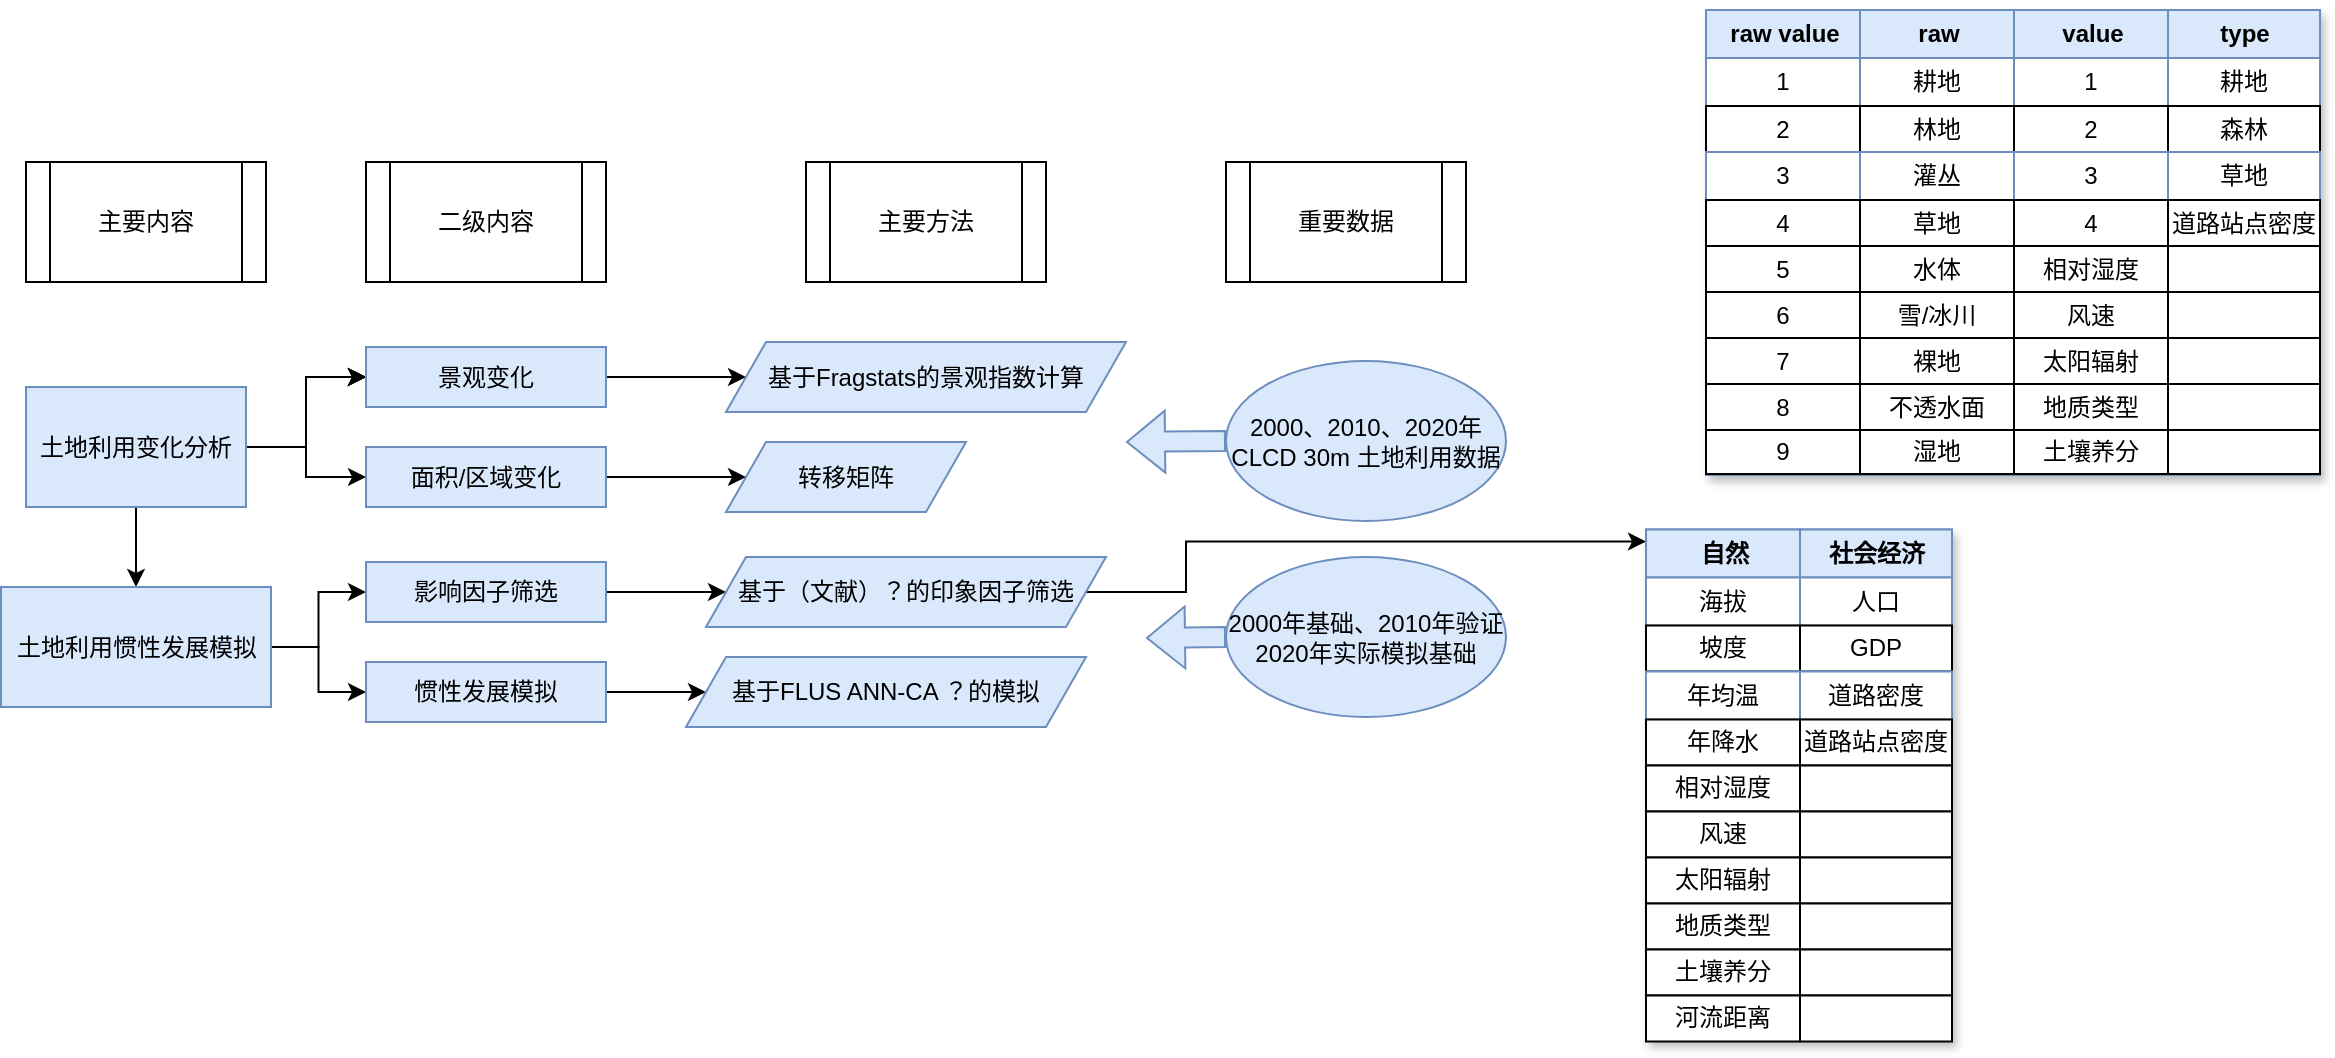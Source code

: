 <mxfile version="21.0.6" type="github">
  <diagram name="第 1 页" id="vdaMi083LKCl8iQgbxjs">
    <mxGraphModel dx="954" dy="1785" grid="1" gridSize="10" guides="1" tooltips="1" connect="1" arrows="1" fold="1" page="1" pageScale="1" pageWidth="827" pageHeight="1169" math="0" shadow="0">
      <root>
        <mxCell id="0" />
        <mxCell id="1" parent="0" />
        <mxCell id="P8iH71hj3sHe690LLrIs-3" value="" style="edgeStyle=orthogonalEdgeStyle;rounded=0;orthogonalLoop=1;jettySize=auto;html=1;" edge="1" parent="1" source="P8iH71hj3sHe690LLrIs-1" target="P8iH71hj3sHe690LLrIs-2">
          <mxGeometry relative="1" as="geometry" />
        </mxCell>
        <mxCell id="P8iH71hj3sHe690LLrIs-4" value="" style="edgeStyle=orthogonalEdgeStyle;rounded=0;orthogonalLoop=1;jettySize=auto;html=1;" edge="1" parent="1" source="P8iH71hj3sHe690LLrIs-1" target="P8iH71hj3sHe690LLrIs-2">
          <mxGeometry relative="1" as="geometry" />
        </mxCell>
        <mxCell id="P8iH71hj3sHe690LLrIs-5" value="" style="edgeStyle=orthogonalEdgeStyle;rounded=0;orthogonalLoop=1;jettySize=auto;html=1;" edge="1" parent="1" source="P8iH71hj3sHe690LLrIs-1" target="P8iH71hj3sHe690LLrIs-2">
          <mxGeometry relative="1" as="geometry" />
        </mxCell>
        <mxCell id="P8iH71hj3sHe690LLrIs-12" value="" style="edgeStyle=orthogonalEdgeStyle;rounded=0;orthogonalLoop=1;jettySize=auto;html=1;" edge="1" parent="1" source="P8iH71hj3sHe690LLrIs-1" target="P8iH71hj3sHe690LLrIs-2">
          <mxGeometry relative="1" as="geometry" />
        </mxCell>
        <mxCell id="P8iH71hj3sHe690LLrIs-14" style="edgeStyle=orthogonalEdgeStyle;rounded=0;orthogonalLoop=1;jettySize=auto;html=1;exitX=1;exitY=0.5;exitDx=0;exitDy=0;entryX=0;entryY=0.5;entryDx=0;entryDy=0;" edge="1" parent="1" source="P8iH71hj3sHe690LLrIs-1" target="P8iH71hj3sHe690LLrIs-13">
          <mxGeometry relative="1" as="geometry" />
        </mxCell>
        <mxCell id="P8iH71hj3sHe690LLrIs-22" value="" style="edgeStyle=orthogonalEdgeStyle;rounded=0;orthogonalLoop=1;jettySize=auto;html=1;" edge="1" parent="1" source="P8iH71hj3sHe690LLrIs-1" target="P8iH71hj3sHe690LLrIs-21">
          <mxGeometry relative="1" as="geometry" />
        </mxCell>
        <mxCell id="P8iH71hj3sHe690LLrIs-1" value="土地利用变化分析" style="rounded=0;whiteSpace=wrap;html=1;fillColor=#dae8fc;strokeColor=#6c8ebf;" vertex="1" parent="1">
          <mxGeometry x="80" y="132.5" width="110" height="60" as="geometry" />
        </mxCell>
        <mxCell id="P8iH71hj3sHe690LLrIs-20" value="" style="edgeStyle=orthogonalEdgeStyle;rounded=0;orthogonalLoop=1;jettySize=auto;html=1;" edge="1" parent="1" source="P8iH71hj3sHe690LLrIs-2" target="P8iH71hj3sHe690LLrIs-18">
          <mxGeometry relative="1" as="geometry" />
        </mxCell>
        <mxCell id="P8iH71hj3sHe690LLrIs-2" value="景观变化" style="rounded=0;whiteSpace=wrap;html=1;fillColor=#dae8fc;strokeColor=#6c8ebf;" vertex="1" parent="1">
          <mxGeometry x="250" y="112.5" width="120" height="30" as="geometry" />
        </mxCell>
        <mxCell id="P8iH71hj3sHe690LLrIs-16" value="" style="edgeStyle=orthogonalEdgeStyle;rounded=0;orthogonalLoop=1;jettySize=auto;html=1;" edge="1" parent="1" source="P8iH71hj3sHe690LLrIs-13" target="P8iH71hj3sHe690LLrIs-15">
          <mxGeometry relative="1" as="geometry" />
        </mxCell>
        <mxCell id="P8iH71hj3sHe690LLrIs-13" value="面积/区域变化" style="rounded=0;whiteSpace=wrap;html=1;fillColor=#dae8fc;strokeColor=#6c8ebf;" vertex="1" parent="1">
          <mxGeometry x="250" y="162.5" width="120" height="30" as="geometry" />
        </mxCell>
        <mxCell id="P8iH71hj3sHe690LLrIs-15" value="转移矩阵" style="shape=parallelogram;perimeter=parallelogramPerimeter;whiteSpace=wrap;html=1;fixedSize=1;fillColor=#dae8fc;strokeColor=#6c8ebf;rounded=0;" vertex="1" parent="1">
          <mxGeometry x="430" y="160" width="120" height="35" as="geometry" />
        </mxCell>
        <mxCell id="P8iH71hj3sHe690LLrIs-18" value="基于Fragstats的景观指数计算" style="shape=parallelogram;perimeter=parallelogramPerimeter;whiteSpace=wrap;html=1;fixedSize=1;fillColor=#dae8fc;strokeColor=#6c8ebf;rounded=0;" vertex="1" parent="1">
          <mxGeometry x="430" y="110" width="200" height="35" as="geometry" />
        </mxCell>
        <mxCell id="P8iH71hj3sHe690LLrIs-28" value="" style="edgeStyle=orthogonalEdgeStyle;rounded=0;orthogonalLoop=1;jettySize=auto;html=1;" edge="1" parent="1" source="P8iH71hj3sHe690LLrIs-21" target="P8iH71hj3sHe690LLrIs-27">
          <mxGeometry relative="1" as="geometry" />
        </mxCell>
        <mxCell id="P8iH71hj3sHe690LLrIs-36" style="edgeStyle=orthogonalEdgeStyle;rounded=0;orthogonalLoop=1;jettySize=auto;html=1;exitX=1;exitY=0.5;exitDx=0;exitDy=0;entryX=0;entryY=0.5;entryDx=0;entryDy=0;" edge="1" parent="1" source="P8iH71hj3sHe690LLrIs-21" target="P8iH71hj3sHe690LLrIs-35">
          <mxGeometry relative="1" as="geometry" />
        </mxCell>
        <mxCell id="P8iH71hj3sHe690LLrIs-21" value="土地利用惯性发展模拟" style="whiteSpace=wrap;html=1;fillColor=#dae8fc;strokeColor=#6c8ebf;rounded=0;" vertex="1" parent="1">
          <mxGeometry x="67.5" y="232.5" width="135" height="60" as="geometry" />
        </mxCell>
        <mxCell id="P8iH71hj3sHe690LLrIs-38" style="edgeStyle=orthogonalEdgeStyle;rounded=0;orthogonalLoop=1;jettySize=auto;html=1;exitX=1;exitY=0.5;exitDx=0;exitDy=0;" edge="1" parent="1" source="P8iH71hj3sHe690LLrIs-27" target="P8iH71hj3sHe690LLrIs-37">
          <mxGeometry relative="1" as="geometry" />
        </mxCell>
        <mxCell id="P8iH71hj3sHe690LLrIs-27" value="影响因子筛选" style="whiteSpace=wrap;html=1;fillColor=#dae8fc;strokeColor=#6c8ebf;rounded=0;" vertex="1" parent="1">
          <mxGeometry x="250" y="220" width="120" height="30" as="geometry" />
        </mxCell>
        <mxCell id="P8iH71hj3sHe690LLrIs-29" value="主要内容" style="shape=process;whiteSpace=wrap;html=1;backgroundOutline=1;" vertex="1" parent="1">
          <mxGeometry x="80" y="20" width="120" height="60" as="geometry" />
        </mxCell>
        <mxCell id="P8iH71hj3sHe690LLrIs-30" value="二级内容" style="shape=process;whiteSpace=wrap;html=1;backgroundOutline=1;" vertex="1" parent="1">
          <mxGeometry x="250" y="20" width="120" height="60" as="geometry" />
        </mxCell>
        <mxCell id="P8iH71hj3sHe690LLrIs-31" value="主要方法" style="shape=process;whiteSpace=wrap;html=1;backgroundOutline=1;" vertex="1" parent="1">
          <mxGeometry x="470" y="20" width="120" height="60" as="geometry" />
        </mxCell>
        <mxCell id="P8iH71hj3sHe690LLrIs-32" value="重要数据" style="shape=process;whiteSpace=wrap;html=1;backgroundOutline=1;" vertex="1" parent="1">
          <mxGeometry x="680" y="20" width="120" height="60" as="geometry" />
        </mxCell>
        <mxCell id="P8iH71hj3sHe690LLrIs-33" value="2000、2010、2020年CLCD 30m 土地利用数据" style="ellipse;whiteSpace=wrap;html=1;fillColor=#dae8fc;strokeColor=#6c8ebf;" vertex="1" parent="1">
          <mxGeometry x="680" y="119.5" width="140" height="80" as="geometry" />
        </mxCell>
        <mxCell id="P8iH71hj3sHe690LLrIs-34" value="" style="shape=flexArrow;endArrow=classic;html=1;rounded=0;exitX=0;exitY=0.5;exitDx=0;exitDy=0;fillColor=#dae8fc;strokeColor=#6c8ebf;" edge="1" parent="1" source="P8iH71hj3sHe690LLrIs-33">
          <mxGeometry width="50" height="50" relative="1" as="geometry">
            <mxPoint x="390" y="290" as="sourcePoint" />
            <mxPoint x="630" y="160" as="targetPoint" />
          </mxGeometry>
        </mxCell>
        <mxCell id="P8iH71hj3sHe690LLrIs-40" style="edgeStyle=orthogonalEdgeStyle;rounded=0;orthogonalLoop=1;jettySize=auto;html=1;exitX=1;exitY=0.5;exitDx=0;exitDy=0;entryX=0;entryY=0.5;entryDx=0;entryDy=0;" edge="1" parent="1" source="P8iH71hj3sHe690LLrIs-35" target="P8iH71hj3sHe690LLrIs-39">
          <mxGeometry relative="1" as="geometry" />
        </mxCell>
        <mxCell id="P8iH71hj3sHe690LLrIs-35" value="惯性发展模拟" style="whiteSpace=wrap;html=1;fillColor=#dae8fc;strokeColor=#6c8ebf;rounded=0;" vertex="1" parent="1">
          <mxGeometry x="250" y="270" width="120" height="30" as="geometry" />
        </mxCell>
        <mxCell id="P8iH71hj3sHe690LLrIs-79" style="edgeStyle=orthogonalEdgeStyle;rounded=0;orthogonalLoop=1;jettySize=auto;html=1;exitX=1;exitY=0.5;exitDx=0;exitDy=0;entryX=0;entryY=0.25;entryDx=0;entryDy=0;" edge="1" parent="1" source="P8iH71hj3sHe690LLrIs-37" target="P8iH71hj3sHe690LLrIs-59">
          <mxGeometry relative="1" as="geometry">
            <Array as="points">
              <mxPoint x="660" y="235" />
              <mxPoint x="660" y="210" />
            </Array>
          </mxGeometry>
        </mxCell>
        <mxCell id="P8iH71hj3sHe690LLrIs-37" value="基于（文献）？的印象因子筛选" style="shape=parallelogram;perimeter=parallelogramPerimeter;whiteSpace=wrap;html=1;fixedSize=1;fillColor=#dae8fc;strokeColor=#6c8ebf;rounded=0;" vertex="1" parent="1">
          <mxGeometry x="420" y="217.5" width="200" height="35" as="geometry" />
        </mxCell>
        <mxCell id="P8iH71hj3sHe690LLrIs-39" value="基于FLUS ANN-CA ？的模拟" style="shape=parallelogram;perimeter=parallelogramPerimeter;whiteSpace=wrap;html=1;fixedSize=1;fillColor=#dae8fc;strokeColor=#6c8ebf;rounded=0;" vertex="1" parent="1">
          <mxGeometry x="410" y="267.5" width="200" height="35" as="geometry" />
        </mxCell>
        <mxCell id="P8iH71hj3sHe690LLrIs-43" value="2000年基础、2010年验证&lt;br&gt;2020年实际模拟基础" style="ellipse;whiteSpace=wrap;html=1;fillColor=#dae8fc;strokeColor=#6c8ebf;" vertex="1" parent="1">
          <mxGeometry x="680" y="217.5" width="140" height="80" as="geometry" />
        </mxCell>
        <mxCell id="P8iH71hj3sHe690LLrIs-44" value="" style="shape=flexArrow;endArrow=classic;html=1;rounded=0;exitX=0;exitY=0.5;exitDx=0;exitDy=0;fillColor=#dae8fc;strokeColor=#6c8ebf;" edge="1" parent="1" source="P8iH71hj3sHe690LLrIs-43">
          <mxGeometry width="50" height="50" relative="1" as="geometry">
            <mxPoint x="400" y="300" as="sourcePoint" />
            <mxPoint x="640" y="258" as="targetPoint" />
          </mxGeometry>
        </mxCell>
        <mxCell id="P8iH71hj3sHe690LLrIs-58" value="Assets" style="childLayout=tableLayout;recursiveResize=0;strokeColor=#6c8ebf;fillColor=#dae8fc;shadow=1;" vertex="1" parent="1">
          <mxGeometry x="890" y="203.75" width="153" height="255.5" as="geometry" />
        </mxCell>
        <mxCell id="P8iH71hj3sHe690LLrIs-59" style="shape=tableRow;horizontal=0;startSize=0;swimlaneHead=0;swimlaneBody=0;top=0;left=0;bottom=0;right=0;dropTarget=0;collapsible=0;recursiveResize=0;expand=0;fontStyle=0;strokeColor=inherit;fillColor=#ffffff;" vertex="1" parent="P8iH71hj3sHe690LLrIs-58">
          <mxGeometry width="153" height="24" as="geometry" />
        </mxCell>
        <mxCell id="P8iH71hj3sHe690LLrIs-60" value="自然" style="connectable=0;recursiveResize=0;strokeColor=#6c8ebf;fillColor=#dae8fc;align=center;fontStyle=1;html=1;" vertex="1" parent="P8iH71hj3sHe690LLrIs-59">
          <mxGeometry width="77" height="24" as="geometry">
            <mxRectangle width="77" height="24" as="alternateBounds" />
          </mxGeometry>
        </mxCell>
        <mxCell id="P8iH71hj3sHe690LLrIs-61" value="社会经济" style="connectable=0;recursiveResize=0;strokeColor=#6c8ebf;fillColor=#dae8fc;align=center;fontStyle=1;html=1;" vertex="1" parent="P8iH71hj3sHe690LLrIs-59">
          <mxGeometry x="77" width="76" height="24" as="geometry">
            <mxRectangle width="76" height="24" as="alternateBounds" />
          </mxGeometry>
        </mxCell>
        <mxCell id="P8iH71hj3sHe690LLrIs-63" value="" style="shape=tableRow;horizontal=0;startSize=0;swimlaneHead=0;swimlaneBody=0;top=0;left=0;bottom=0;right=0;dropTarget=0;collapsible=0;recursiveResize=0;expand=0;fontStyle=0;strokeColor=inherit;fillColor=#ffffff;" vertex="1" parent="P8iH71hj3sHe690LLrIs-58">
          <mxGeometry y="24" width="153" height="24" as="geometry" />
        </mxCell>
        <mxCell id="P8iH71hj3sHe690LLrIs-64" value="海拔" style="connectable=0;recursiveResize=0;strokeColor=inherit;fillColor=inherit;align=center;whiteSpace=wrap;html=1;" vertex="1" parent="P8iH71hj3sHe690LLrIs-63">
          <mxGeometry width="77" height="24" as="geometry">
            <mxRectangle width="77" height="24" as="alternateBounds" />
          </mxGeometry>
        </mxCell>
        <mxCell id="P8iH71hj3sHe690LLrIs-65" value="人口" style="connectable=0;recursiveResize=0;strokeColor=inherit;fillColor=inherit;align=center;whiteSpace=wrap;html=1;" vertex="1" parent="P8iH71hj3sHe690LLrIs-63">
          <mxGeometry x="77" width="76" height="24" as="geometry">
            <mxRectangle width="76" height="24" as="alternateBounds" />
          </mxGeometry>
        </mxCell>
        <mxCell id="P8iH71hj3sHe690LLrIs-67" value="" style="shape=tableRow;horizontal=0;startSize=0;swimlaneHead=0;swimlaneBody=0;top=0;left=0;bottom=0;right=0;dropTarget=0;collapsible=0;recursiveResize=0;expand=0;fontStyle=1;strokeColor=inherit;fillColor=#EAF2D3;" vertex="1" parent="P8iH71hj3sHe690LLrIs-58">
          <mxGeometry y="48" width="153" height="23" as="geometry" />
        </mxCell>
        <mxCell id="P8iH71hj3sHe690LLrIs-68" value="坡度" style="connectable=0;recursiveResize=0;whiteSpace=wrap;html=1;" vertex="1" parent="P8iH71hj3sHe690LLrIs-67">
          <mxGeometry width="77" height="23" as="geometry">
            <mxRectangle width="77" height="23" as="alternateBounds" />
          </mxGeometry>
        </mxCell>
        <mxCell id="P8iH71hj3sHe690LLrIs-69" value="GDP" style="connectable=0;recursiveResize=0;whiteSpace=wrap;html=1;" vertex="1" parent="P8iH71hj3sHe690LLrIs-67">
          <mxGeometry x="77" width="76" height="23" as="geometry">
            <mxRectangle width="76" height="23" as="alternateBounds" />
          </mxGeometry>
        </mxCell>
        <mxCell id="P8iH71hj3sHe690LLrIs-71" value="" style="shape=tableRow;horizontal=0;startSize=0;swimlaneHead=0;swimlaneBody=0;top=0;left=0;bottom=0;right=0;dropTarget=0;collapsible=0;recursiveResize=0;expand=0;fontStyle=0;strokeColor=inherit;fillColor=#ffffff;" vertex="1" parent="P8iH71hj3sHe690LLrIs-58">
          <mxGeometry y="71" width="153" height="24" as="geometry" />
        </mxCell>
        <mxCell id="P8iH71hj3sHe690LLrIs-72" value="年均温" style="connectable=0;recursiveResize=0;strokeColor=inherit;fillColor=inherit;fontStyle=0;align=center;whiteSpace=wrap;html=1;" vertex="1" parent="P8iH71hj3sHe690LLrIs-71">
          <mxGeometry width="77" height="24" as="geometry">
            <mxRectangle width="77" height="24" as="alternateBounds" />
          </mxGeometry>
        </mxCell>
        <mxCell id="P8iH71hj3sHe690LLrIs-73" value="道路密度" style="connectable=0;recursiveResize=0;strokeColor=inherit;fillColor=inherit;fontStyle=0;align=center;whiteSpace=wrap;html=1;" vertex="1" parent="P8iH71hj3sHe690LLrIs-71">
          <mxGeometry x="77" width="76" height="24" as="geometry">
            <mxRectangle width="76" height="24" as="alternateBounds" />
          </mxGeometry>
        </mxCell>
        <mxCell id="P8iH71hj3sHe690LLrIs-75" value="" style="shape=tableRow;horizontal=0;startSize=0;swimlaneHead=0;swimlaneBody=0;top=0;left=0;bottom=0;right=0;dropTarget=0;collapsible=0;recursiveResize=0;expand=0;fontStyle=1;strokeColor=inherit;fillColor=#EAF2D3;" vertex="1" parent="P8iH71hj3sHe690LLrIs-58">
          <mxGeometry y="95" width="153" height="23" as="geometry" />
        </mxCell>
        <mxCell id="P8iH71hj3sHe690LLrIs-76" value="年降水" style="connectable=0;recursiveResize=0;whiteSpace=wrap;html=1;" vertex="1" parent="P8iH71hj3sHe690LLrIs-75">
          <mxGeometry width="77" height="23" as="geometry">
            <mxRectangle width="77" height="23" as="alternateBounds" />
          </mxGeometry>
        </mxCell>
        <mxCell id="P8iH71hj3sHe690LLrIs-77" value="道路站点密度" style="connectable=0;recursiveResize=0;whiteSpace=wrap;html=1;" vertex="1" parent="P8iH71hj3sHe690LLrIs-75">
          <mxGeometry x="77" width="76" height="23" as="geometry">
            <mxRectangle width="76" height="23" as="alternateBounds" />
          </mxGeometry>
        </mxCell>
        <mxCell id="P8iH71hj3sHe690LLrIs-111" style="shape=tableRow;horizontal=0;startSize=0;swimlaneHead=0;swimlaneBody=0;top=0;left=0;bottom=0;right=0;dropTarget=0;collapsible=0;recursiveResize=0;expand=0;fontStyle=1;strokeColor=inherit;fillColor=#EAF2D3;" vertex="1" parent="P8iH71hj3sHe690LLrIs-58">
          <mxGeometry y="118" width="153" height="23" as="geometry" />
        </mxCell>
        <mxCell id="P8iH71hj3sHe690LLrIs-112" value="相对湿度" style="connectable=0;recursiveResize=0;whiteSpace=wrap;html=1;" vertex="1" parent="P8iH71hj3sHe690LLrIs-111">
          <mxGeometry width="77" height="23" as="geometry">
            <mxRectangle width="77" height="23" as="alternateBounds" />
          </mxGeometry>
        </mxCell>
        <mxCell id="P8iH71hj3sHe690LLrIs-113" style="connectable=0;recursiveResize=0;whiteSpace=wrap;html=1;" vertex="1" parent="P8iH71hj3sHe690LLrIs-111">
          <mxGeometry x="77" width="76" height="23" as="geometry">
            <mxRectangle width="76" height="23" as="alternateBounds" />
          </mxGeometry>
        </mxCell>
        <mxCell id="P8iH71hj3sHe690LLrIs-115" style="shape=tableRow;horizontal=0;startSize=0;swimlaneHead=0;swimlaneBody=0;top=0;left=0;bottom=0;right=0;dropTarget=0;collapsible=0;recursiveResize=0;expand=0;fontStyle=1;strokeColor=inherit;fillColor=#EAF2D3;" vertex="1" parent="P8iH71hj3sHe690LLrIs-58">
          <mxGeometry y="141" width="153" height="23" as="geometry" />
        </mxCell>
        <mxCell id="P8iH71hj3sHe690LLrIs-116" value="风速" style="connectable=0;recursiveResize=0;whiteSpace=wrap;html=1;" vertex="1" parent="P8iH71hj3sHe690LLrIs-115">
          <mxGeometry width="77" height="23" as="geometry">
            <mxRectangle width="77" height="23" as="alternateBounds" />
          </mxGeometry>
        </mxCell>
        <mxCell id="P8iH71hj3sHe690LLrIs-117" style="connectable=0;recursiveResize=0;whiteSpace=wrap;html=1;" vertex="1" parent="P8iH71hj3sHe690LLrIs-115">
          <mxGeometry x="77" width="76" height="23" as="geometry">
            <mxRectangle width="76" height="23" as="alternateBounds" />
          </mxGeometry>
        </mxCell>
        <mxCell id="P8iH71hj3sHe690LLrIs-135" style="shape=tableRow;horizontal=0;startSize=0;swimlaneHead=0;swimlaneBody=0;top=0;left=0;bottom=0;right=0;dropTarget=0;collapsible=0;recursiveResize=0;expand=0;fontStyle=1;strokeColor=inherit;fillColor=#EAF2D3;" vertex="1" parent="P8iH71hj3sHe690LLrIs-58">
          <mxGeometry y="164" width="153" height="23" as="geometry" />
        </mxCell>
        <mxCell id="P8iH71hj3sHe690LLrIs-136" value="太阳辐射" style="connectable=0;recursiveResize=0;whiteSpace=wrap;html=1;" vertex="1" parent="P8iH71hj3sHe690LLrIs-135">
          <mxGeometry width="77" height="23" as="geometry">
            <mxRectangle width="77" height="23" as="alternateBounds" />
          </mxGeometry>
        </mxCell>
        <mxCell id="P8iH71hj3sHe690LLrIs-137" style="connectable=0;recursiveResize=0;whiteSpace=wrap;html=1;" vertex="1" parent="P8iH71hj3sHe690LLrIs-135">
          <mxGeometry x="77" width="76" height="23" as="geometry">
            <mxRectangle width="76" height="23" as="alternateBounds" />
          </mxGeometry>
        </mxCell>
        <mxCell id="P8iH71hj3sHe690LLrIs-119" style="shape=tableRow;horizontal=0;startSize=0;swimlaneHead=0;swimlaneBody=0;top=0;left=0;bottom=0;right=0;dropTarget=0;collapsible=0;recursiveResize=0;expand=0;fontStyle=1;strokeColor=inherit;fillColor=#EAF2D3;" vertex="1" parent="P8iH71hj3sHe690LLrIs-58">
          <mxGeometry y="187" width="153" height="23" as="geometry" />
        </mxCell>
        <mxCell id="P8iH71hj3sHe690LLrIs-120" value="地质类型" style="connectable=0;recursiveResize=0;whiteSpace=wrap;html=1;" vertex="1" parent="P8iH71hj3sHe690LLrIs-119">
          <mxGeometry width="77" height="23" as="geometry">
            <mxRectangle width="77" height="23" as="alternateBounds" />
          </mxGeometry>
        </mxCell>
        <mxCell id="P8iH71hj3sHe690LLrIs-121" style="connectable=0;recursiveResize=0;whiteSpace=wrap;html=1;" vertex="1" parent="P8iH71hj3sHe690LLrIs-119">
          <mxGeometry x="77" width="76" height="23" as="geometry">
            <mxRectangle width="76" height="23" as="alternateBounds" />
          </mxGeometry>
        </mxCell>
        <mxCell id="P8iH71hj3sHe690LLrIs-123" style="shape=tableRow;horizontal=0;startSize=0;swimlaneHead=0;swimlaneBody=0;top=0;left=0;bottom=0;right=0;dropTarget=0;collapsible=0;recursiveResize=0;expand=0;fontStyle=1;strokeColor=inherit;fillColor=#EAF2D3;" vertex="1" parent="P8iH71hj3sHe690LLrIs-58">
          <mxGeometry y="210" width="153" height="23" as="geometry" />
        </mxCell>
        <mxCell id="P8iH71hj3sHe690LLrIs-124" value="土壤养分" style="connectable=0;recursiveResize=0;whiteSpace=wrap;html=1;" vertex="1" parent="P8iH71hj3sHe690LLrIs-123">
          <mxGeometry width="77" height="23" as="geometry">
            <mxRectangle width="77" height="23" as="alternateBounds" />
          </mxGeometry>
        </mxCell>
        <mxCell id="P8iH71hj3sHe690LLrIs-125" style="connectable=0;recursiveResize=0;whiteSpace=wrap;html=1;" vertex="1" parent="P8iH71hj3sHe690LLrIs-123">
          <mxGeometry x="77" width="76" height="23" as="geometry">
            <mxRectangle width="76" height="23" as="alternateBounds" />
          </mxGeometry>
        </mxCell>
        <mxCell id="P8iH71hj3sHe690LLrIs-131" style="shape=tableRow;horizontal=0;startSize=0;swimlaneHead=0;swimlaneBody=0;top=0;left=0;bottom=0;right=0;dropTarget=0;collapsible=0;recursiveResize=0;expand=0;fontStyle=1;strokeColor=inherit;fillColor=#EAF2D3;" vertex="1" parent="P8iH71hj3sHe690LLrIs-58">
          <mxGeometry y="233" width="153" height="23" as="geometry" />
        </mxCell>
        <mxCell id="P8iH71hj3sHe690LLrIs-132" value="河流距离" style="connectable=0;recursiveResize=0;whiteSpace=wrap;html=1;" vertex="1" parent="P8iH71hj3sHe690LLrIs-131">
          <mxGeometry width="77" height="23" as="geometry">
            <mxRectangle width="77" height="23" as="alternateBounds" />
          </mxGeometry>
        </mxCell>
        <mxCell id="P8iH71hj3sHe690LLrIs-133" style="connectable=0;recursiveResize=0;whiteSpace=wrap;html=1;" vertex="1" parent="P8iH71hj3sHe690LLrIs-131">
          <mxGeometry x="77" width="76" height="23" as="geometry">
            <mxRectangle width="76" height="23" as="alternateBounds" />
          </mxGeometry>
        </mxCell>
        <mxCell id="P8iH71hj3sHe690LLrIs-142" value="Assets" style="childLayout=tableLayout;recursiveResize=0;strokeColor=#6c8ebf;fillColor=#dae8fc;shadow=1;" vertex="1" parent="1">
          <mxGeometry x="920" y="-56" width="307" height="232.5" as="geometry" />
        </mxCell>
        <mxCell id="P8iH71hj3sHe690LLrIs-143" style="shape=tableRow;horizontal=0;startSize=0;swimlaneHead=0;swimlaneBody=0;top=0;left=0;bottom=0;right=0;dropTarget=0;collapsible=0;recursiveResize=0;expand=0;fontStyle=0;strokeColor=inherit;fillColor=#ffffff;" vertex="1" parent="P8iH71hj3sHe690LLrIs-142">
          <mxGeometry width="307" height="24" as="geometry" />
        </mxCell>
        <mxCell id="P8iH71hj3sHe690LLrIs-176" value="raw value" style="connectable=0;recursiveResize=0;strokeColor=#6c8ebf;fillColor=#dae8fc;align=center;fontStyle=1;html=1;" vertex="1" parent="P8iH71hj3sHe690LLrIs-143">
          <mxGeometry width="77" height="24" as="geometry">
            <mxRectangle width="77" height="24" as="alternateBounds" />
          </mxGeometry>
        </mxCell>
        <mxCell id="P8iH71hj3sHe690LLrIs-217" value="raw" style="connectable=0;recursiveResize=0;strokeColor=#6c8ebf;fillColor=#dae8fc;align=center;fontStyle=1;html=1;" vertex="1" parent="P8iH71hj3sHe690LLrIs-143">
          <mxGeometry x="77" width="77" height="24" as="geometry">
            <mxRectangle width="77" height="24" as="alternateBounds" />
          </mxGeometry>
        </mxCell>
        <mxCell id="P8iH71hj3sHe690LLrIs-144" value="value" style="connectable=0;recursiveResize=0;strokeColor=#6c8ebf;fillColor=#dae8fc;align=center;fontStyle=1;html=1;" vertex="1" parent="P8iH71hj3sHe690LLrIs-143">
          <mxGeometry x="154" width="77" height="24" as="geometry">
            <mxRectangle width="77" height="24" as="alternateBounds" />
          </mxGeometry>
        </mxCell>
        <mxCell id="P8iH71hj3sHe690LLrIs-145" value="type" style="connectable=0;recursiveResize=0;strokeColor=#6c8ebf;fillColor=#dae8fc;align=center;fontStyle=1;html=1;" vertex="1" parent="P8iH71hj3sHe690LLrIs-143">
          <mxGeometry x="231" width="76" height="24" as="geometry">
            <mxRectangle width="76" height="24" as="alternateBounds" />
          </mxGeometry>
        </mxCell>
        <mxCell id="P8iH71hj3sHe690LLrIs-146" value="" style="shape=tableRow;horizontal=0;startSize=0;swimlaneHead=0;swimlaneBody=0;top=0;left=0;bottom=0;right=0;dropTarget=0;collapsible=0;recursiveResize=0;expand=0;fontStyle=0;strokeColor=inherit;fillColor=#ffffff;" vertex="1" parent="P8iH71hj3sHe690LLrIs-142">
          <mxGeometry y="24" width="307" height="24" as="geometry" />
        </mxCell>
        <mxCell id="P8iH71hj3sHe690LLrIs-177" value="1" style="connectable=0;recursiveResize=0;strokeColor=inherit;fillColor=inherit;align=center;whiteSpace=wrap;html=1;" vertex="1" parent="P8iH71hj3sHe690LLrIs-146">
          <mxGeometry width="77" height="24" as="geometry">
            <mxRectangle width="77" height="24" as="alternateBounds" />
          </mxGeometry>
        </mxCell>
        <mxCell id="P8iH71hj3sHe690LLrIs-218" value="耕地" style="connectable=0;recursiveResize=0;strokeColor=inherit;fillColor=inherit;align=center;whiteSpace=wrap;html=1;" vertex="1" parent="P8iH71hj3sHe690LLrIs-146">
          <mxGeometry x="77" width="77" height="24" as="geometry">
            <mxRectangle width="77" height="24" as="alternateBounds" />
          </mxGeometry>
        </mxCell>
        <mxCell id="P8iH71hj3sHe690LLrIs-147" value="1" style="connectable=0;recursiveResize=0;strokeColor=inherit;fillColor=inherit;align=center;whiteSpace=wrap;html=1;" vertex="1" parent="P8iH71hj3sHe690LLrIs-146">
          <mxGeometry x="154" width="77" height="24" as="geometry">
            <mxRectangle width="77" height="24" as="alternateBounds" />
          </mxGeometry>
        </mxCell>
        <mxCell id="P8iH71hj3sHe690LLrIs-148" value="耕地" style="connectable=0;recursiveResize=0;strokeColor=inherit;fillColor=inherit;align=center;whiteSpace=wrap;html=1;" vertex="1" parent="P8iH71hj3sHe690LLrIs-146">
          <mxGeometry x="231" width="76" height="24" as="geometry">
            <mxRectangle width="76" height="24" as="alternateBounds" />
          </mxGeometry>
        </mxCell>
        <mxCell id="P8iH71hj3sHe690LLrIs-149" value="" style="shape=tableRow;horizontal=0;startSize=0;swimlaneHead=0;swimlaneBody=0;top=0;left=0;bottom=0;right=0;dropTarget=0;collapsible=0;recursiveResize=0;expand=0;fontStyle=1;strokeColor=inherit;fillColor=#EAF2D3;" vertex="1" parent="P8iH71hj3sHe690LLrIs-142">
          <mxGeometry y="48" width="307" height="23" as="geometry" />
        </mxCell>
        <mxCell id="P8iH71hj3sHe690LLrIs-178" value="2" style="connectable=0;recursiveResize=0;whiteSpace=wrap;html=1;" vertex="1" parent="P8iH71hj3sHe690LLrIs-149">
          <mxGeometry width="77" height="23" as="geometry">
            <mxRectangle width="77" height="23" as="alternateBounds" />
          </mxGeometry>
        </mxCell>
        <mxCell id="P8iH71hj3sHe690LLrIs-219" value="林地" style="connectable=0;recursiveResize=0;whiteSpace=wrap;html=1;" vertex="1" parent="P8iH71hj3sHe690LLrIs-149">
          <mxGeometry x="77" width="77" height="23" as="geometry">
            <mxRectangle width="77" height="23" as="alternateBounds" />
          </mxGeometry>
        </mxCell>
        <mxCell id="P8iH71hj3sHe690LLrIs-150" value="2" style="connectable=0;recursiveResize=0;whiteSpace=wrap;html=1;" vertex="1" parent="P8iH71hj3sHe690LLrIs-149">
          <mxGeometry x="154" width="77" height="23" as="geometry">
            <mxRectangle width="77" height="23" as="alternateBounds" />
          </mxGeometry>
        </mxCell>
        <mxCell id="P8iH71hj3sHe690LLrIs-151" value="森林" style="connectable=0;recursiveResize=0;whiteSpace=wrap;html=1;" vertex="1" parent="P8iH71hj3sHe690LLrIs-149">
          <mxGeometry x="231" width="76" height="23" as="geometry">
            <mxRectangle width="76" height="23" as="alternateBounds" />
          </mxGeometry>
        </mxCell>
        <mxCell id="P8iH71hj3sHe690LLrIs-152" value="" style="shape=tableRow;horizontal=0;startSize=0;swimlaneHead=0;swimlaneBody=0;top=0;left=0;bottom=0;right=0;dropTarget=0;collapsible=0;recursiveResize=0;expand=0;fontStyle=0;strokeColor=inherit;fillColor=#ffffff;" vertex="1" parent="P8iH71hj3sHe690LLrIs-142">
          <mxGeometry y="71" width="307" height="24" as="geometry" />
        </mxCell>
        <mxCell id="P8iH71hj3sHe690LLrIs-179" value="3" style="connectable=0;recursiveResize=0;strokeColor=inherit;fillColor=inherit;fontStyle=0;align=center;whiteSpace=wrap;html=1;" vertex="1" parent="P8iH71hj3sHe690LLrIs-152">
          <mxGeometry width="77" height="24" as="geometry">
            <mxRectangle width="77" height="24" as="alternateBounds" />
          </mxGeometry>
        </mxCell>
        <mxCell id="P8iH71hj3sHe690LLrIs-220" value="灌丛" style="connectable=0;recursiveResize=0;strokeColor=inherit;fillColor=inherit;fontStyle=0;align=center;whiteSpace=wrap;html=1;" vertex="1" parent="P8iH71hj3sHe690LLrIs-152">
          <mxGeometry x="77" width="77" height="24" as="geometry">
            <mxRectangle width="77" height="24" as="alternateBounds" />
          </mxGeometry>
        </mxCell>
        <mxCell id="P8iH71hj3sHe690LLrIs-153" value="3" style="connectable=0;recursiveResize=0;strokeColor=inherit;fillColor=inherit;fontStyle=0;align=center;whiteSpace=wrap;html=1;" vertex="1" parent="P8iH71hj3sHe690LLrIs-152">
          <mxGeometry x="154" width="77" height="24" as="geometry">
            <mxRectangle width="77" height="24" as="alternateBounds" />
          </mxGeometry>
        </mxCell>
        <mxCell id="P8iH71hj3sHe690LLrIs-154" value="草地" style="connectable=0;recursiveResize=0;strokeColor=inherit;fillColor=inherit;fontStyle=0;align=center;whiteSpace=wrap;html=1;" vertex="1" parent="P8iH71hj3sHe690LLrIs-152">
          <mxGeometry x="231" width="76" height="24" as="geometry">
            <mxRectangle width="76" height="24" as="alternateBounds" />
          </mxGeometry>
        </mxCell>
        <mxCell id="P8iH71hj3sHe690LLrIs-155" value="" style="shape=tableRow;horizontal=0;startSize=0;swimlaneHead=0;swimlaneBody=0;top=0;left=0;bottom=0;right=0;dropTarget=0;collapsible=0;recursiveResize=0;expand=0;fontStyle=1;strokeColor=inherit;fillColor=#EAF2D3;" vertex="1" parent="P8iH71hj3sHe690LLrIs-142">
          <mxGeometry y="95" width="307" height="23" as="geometry" />
        </mxCell>
        <mxCell id="P8iH71hj3sHe690LLrIs-180" value="4" style="connectable=0;recursiveResize=0;whiteSpace=wrap;html=1;" vertex="1" parent="P8iH71hj3sHe690LLrIs-155">
          <mxGeometry width="77" height="23" as="geometry">
            <mxRectangle width="77" height="23" as="alternateBounds" />
          </mxGeometry>
        </mxCell>
        <mxCell id="P8iH71hj3sHe690LLrIs-221" value="草地" style="connectable=0;recursiveResize=0;whiteSpace=wrap;html=1;" vertex="1" parent="P8iH71hj3sHe690LLrIs-155">
          <mxGeometry x="77" width="77" height="23" as="geometry">
            <mxRectangle width="77" height="23" as="alternateBounds" />
          </mxGeometry>
        </mxCell>
        <mxCell id="P8iH71hj3sHe690LLrIs-156" value="4" style="connectable=0;recursiveResize=0;whiteSpace=wrap;html=1;" vertex="1" parent="P8iH71hj3sHe690LLrIs-155">
          <mxGeometry x="154" width="77" height="23" as="geometry">
            <mxRectangle width="77" height="23" as="alternateBounds" />
          </mxGeometry>
        </mxCell>
        <mxCell id="P8iH71hj3sHe690LLrIs-157" value="道路站点密度" style="connectable=0;recursiveResize=0;whiteSpace=wrap;html=1;" vertex="1" parent="P8iH71hj3sHe690LLrIs-155">
          <mxGeometry x="231" width="76" height="23" as="geometry">
            <mxRectangle width="76" height="23" as="alternateBounds" />
          </mxGeometry>
        </mxCell>
        <mxCell id="P8iH71hj3sHe690LLrIs-158" style="shape=tableRow;horizontal=0;startSize=0;swimlaneHead=0;swimlaneBody=0;top=0;left=0;bottom=0;right=0;dropTarget=0;collapsible=0;recursiveResize=0;expand=0;fontStyle=1;strokeColor=inherit;fillColor=#EAF2D3;" vertex="1" parent="P8iH71hj3sHe690LLrIs-142">
          <mxGeometry y="118" width="307" height="23" as="geometry" />
        </mxCell>
        <mxCell id="P8iH71hj3sHe690LLrIs-181" value="5" style="connectable=0;recursiveResize=0;whiteSpace=wrap;html=1;" vertex="1" parent="P8iH71hj3sHe690LLrIs-158">
          <mxGeometry width="77" height="23" as="geometry">
            <mxRectangle width="77" height="23" as="alternateBounds" />
          </mxGeometry>
        </mxCell>
        <mxCell id="P8iH71hj3sHe690LLrIs-222" value="水体" style="connectable=0;recursiveResize=0;whiteSpace=wrap;html=1;" vertex="1" parent="P8iH71hj3sHe690LLrIs-158">
          <mxGeometry x="77" width="77" height="23" as="geometry">
            <mxRectangle width="77" height="23" as="alternateBounds" />
          </mxGeometry>
        </mxCell>
        <mxCell id="P8iH71hj3sHe690LLrIs-159" value="相对湿度" style="connectable=0;recursiveResize=0;whiteSpace=wrap;html=1;" vertex="1" parent="P8iH71hj3sHe690LLrIs-158">
          <mxGeometry x="154" width="77" height="23" as="geometry">
            <mxRectangle width="77" height="23" as="alternateBounds" />
          </mxGeometry>
        </mxCell>
        <mxCell id="P8iH71hj3sHe690LLrIs-160" style="connectable=0;recursiveResize=0;whiteSpace=wrap;html=1;" vertex="1" parent="P8iH71hj3sHe690LLrIs-158">
          <mxGeometry x="231" width="76" height="23" as="geometry">
            <mxRectangle width="76" height="23" as="alternateBounds" />
          </mxGeometry>
        </mxCell>
        <mxCell id="P8iH71hj3sHe690LLrIs-161" style="shape=tableRow;horizontal=0;startSize=0;swimlaneHead=0;swimlaneBody=0;top=0;left=0;bottom=0;right=0;dropTarget=0;collapsible=0;recursiveResize=0;expand=0;fontStyle=1;strokeColor=inherit;fillColor=#EAF2D3;" vertex="1" parent="P8iH71hj3sHe690LLrIs-142">
          <mxGeometry y="141" width="307" height="23" as="geometry" />
        </mxCell>
        <mxCell id="P8iH71hj3sHe690LLrIs-182" value="6" style="connectable=0;recursiveResize=0;whiteSpace=wrap;html=1;" vertex="1" parent="P8iH71hj3sHe690LLrIs-161">
          <mxGeometry width="77" height="23" as="geometry">
            <mxRectangle width="77" height="23" as="alternateBounds" />
          </mxGeometry>
        </mxCell>
        <mxCell id="P8iH71hj3sHe690LLrIs-223" value="雪/冰川" style="connectable=0;recursiveResize=0;whiteSpace=wrap;html=1;" vertex="1" parent="P8iH71hj3sHe690LLrIs-161">
          <mxGeometry x="77" width="77" height="23" as="geometry">
            <mxRectangle width="77" height="23" as="alternateBounds" />
          </mxGeometry>
        </mxCell>
        <mxCell id="P8iH71hj3sHe690LLrIs-162" value="风速" style="connectable=0;recursiveResize=0;whiteSpace=wrap;html=1;" vertex="1" parent="P8iH71hj3sHe690LLrIs-161">
          <mxGeometry x="154" width="77" height="23" as="geometry">
            <mxRectangle width="77" height="23" as="alternateBounds" />
          </mxGeometry>
        </mxCell>
        <mxCell id="P8iH71hj3sHe690LLrIs-163" style="connectable=0;recursiveResize=0;whiteSpace=wrap;html=1;" vertex="1" parent="P8iH71hj3sHe690LLrIs-161">
          <mxGeometry x="231" width="76" height="23" as="geometry">
            <mxRectangle width="76" height="23" as="alternateBounds" />
          </mxGeometry>
        </mxCell>
        <mxCell id="P8iH71hj3sHe690LLrIs-164" style="shape=tableRow;horizontal=0;startSize=0;swimlaneHead=0;swimlaneBody=0;top=0;left=0;bottom=0;right=0;dropTarget=0;collapsible=0;recursiveResize=0;expand=0;fontStyle=1;strokeColor=inherit;fillColor=#EAF2D3;" vertex="1" parent="P8iH71hj3sHe690LLrIs-142">
          <mxGeometry y="164" width="307" height="23" as="geometry" />
        </mxCell>
        <mxCell id="P8iH71hj3sHe690LLrIs-183" value="7" style="connectable=0;recursiveResize=0;whiteSpace=wrap;html=1;" vertex="1" parent="P8iH71hj3sHe690LLrIs-164">
          <mxGeometry width="77" height="23" as="geometry">
            <mxRectangle width="77" height="23" as="alternateBounds" />
          </mxGeometry>
        </mxCell>
        <mxCell id="P8iH71hj3sHe690LLrIs-224" value="裸地" style="connectable=0;recursiveResize=0;whiteSpace=wrap;html=1;" vertex="1" parent="P8iH71hj3sHe690LLrIs-164">
          <mxGeometry x="77" width="77" height="23" as="geometry">
            <mxRectangle width="77" height="23" as="alternateBounds" />
          </mxGeometry>
        </mxCell>
        <mxCell id="P8iH71hj3sHe690LLrIs-165" value="太阳辐射" style="connectable=0;recursiveResize=0;whiteSpace=wrap;html=1;" vertex="1" parent="P8iH71hj3sHe690LLrIs-164">
          <mxGeometry x="154" width="77" height="23" as="geometry">
            <mxRectangle width="77" height="23" as="alternateBounds" />
          </mxGeometry>
        </mxCell>
        <mxCell id="P8iH71hj3sHe690LLrIs-166" style="connectable=0;recursiveResize=0;whiteSpace=wrap;html=1;" vertex="1" parent="P8iH71hj3sHe690LLrIs-164">
          <mxGeometry x="231" width="76" height="23" as="geometry">
            <mxRectangle width="76" height="23" as="alternateBounds" />
          </mxGeometry>
        </mxCell>
        <mxCell id="P8iH71hj3sHe690LLrIs-167" style="shape=tableRow;horizontal=0;startSize=0;swimlaneHead=0;swimlaneBody=0;top=0;left=0;bottom=0;right=0;dropTarget=0;collapsible=0;recursiveResize=0;expand=0;fontStyle=1;strokeColor=inherit;fillColor=#EAF2D3;" vertex="1" parent="P8iH71hj3sHe690LLrIs-142">
          <mxGeometry y="187" width="307" height="23" as="geometry" />
        </mxCell>
        <mxCell id="P8iH71hj3sHe690LLrIs-184" value="8" style="connectable=0;recursiveResize=0;whiteSpace=wrap;html=1;" vertex="1" parent="P8iH71hj3sHe690LLrIs-167">
          <mxGeometry width="77" height="23" as="geometry">
            <mxRectangle width="77" height="23" as="alternateBounds" />
          </mxGeometry>
        </mxCell>
        <mxCell id="P8iH71hj3sHe690LLrIs-225" value="不透水面" style="connectable=0;recursiveResize=0;whiteSpace=wrap;html=1;" vertex="1" parent="P8iH71hj3sHe690LLrIs-167">
          <mxGeometry x="77" width="77" height="23" as="geometry">
            <mxRectangle width="77" height="23" as="alternateBounds" />
          </mxGeometry>
        </mxCell>
        <mxCell id="P8iH71hj3sHe690LLrIs-168" value="地质类型" style="connectable=0;recursiveResize=0;whiteSpace=wrap;html=1;" vertex="1" parent="P8iH71hj3sHe690LLrIs-167">
          <mxGeometry x="154" width="77" height="23" as="geometry">
            <mxRectangle width="77" height="23" as="alternateBounds" />
          </mxGeometry>
        </mxCell>
        <mxCell id="P8iH71hj3sHe690LLrIs-169" style="connectable=0;recursiveResize=0;whiteSpace=wrap;html=1;" vertex="1" parent="P8iH71hj3sHe690LLrIs-167">
          <mxGeometry x="231" width="76" height="23" as="geometry">
            <mxRectangle width="76" height="23" as="alternateBounds" />
          </mxGeometry>
        </mxCell>
        <mxCell id="P8iH71hj3sHe690LLrIs-170" style="shape=tableRow;horizontal=0;startSize=0;swimlaneHead=0;swimlaneBody=0;top=0;left=0;bottom=0;right=0;dropTarget=0;collapsible=0;recursiveResize=0;expand=0;fontStyle=1;strokeColor=inherit;fillColor=#EAF2D3;" vertex="1" parent="P8iH71hj3sHe690LLrIs-142">
          <mxGeometry y="210" width="307" height="22" as="geometry" />
        </mxCell>
        <mxCell id="P8iH71hj3sHe690LLrIs-185" value="9" style="connectable=0;recursiveResize=0;whiteSpace=wrap;html=1;" vertex="1" parent="P8iH71hj3sHe690LLrIs-170">
          <mxGeometry width="77" height="22" as="geometry">
            <mxRectangle width="77" height="22" as="alternateBounds" />
          </mxGeometry>
        </mxCell>
        <mxCell id="P8iH71hj3sHe690LLrIs-226" value="湿地" style="connectable=0;recursiveResize=0;whiteSpace=wrap;html=1;" vertex="1" parent="P8iH71hj3sHe690LLrIs-170">
          <mxGeometry x="77" width="77" height="22" as="geometry">
            <mxRectangle width="77" height="22" as="alternateBounds" />
          </mxGeometry>
        </mxCell>
        <mxCell id="P8iH71hj3sHe690LLrIs-171" value="土壤养分" style="connectable=0;recursiveResize=0;whiteSpace=wrap;html=1;" vertex="1" parent="P8iH71hj3sHe690LLrIs-170">
          <mxGeometry x="154" width="77" height="22" as="geometry">
            <mxRectangle width="77" height="22" as="alternateBounds" />
          </mxGeometry>
        </mxCell>
        <mxCell id="P8iH71hj3sHe690LLrIs-172" style="connectable=0;recursiveResize=0;whiteSpace=wrap;html=1;" vertex="1" parent="P8iH71hj3sHe690LLrIs-170">
          <mxGeometry x="231" width="76" height="22" as="geometry">
            <mxRectangle width="76" height="22" as="alternateBounds" />
          </mxGeometry>
        </mxCell>
      </root>
    </mxGraphModel>
  </diagram>
</mxfile>
